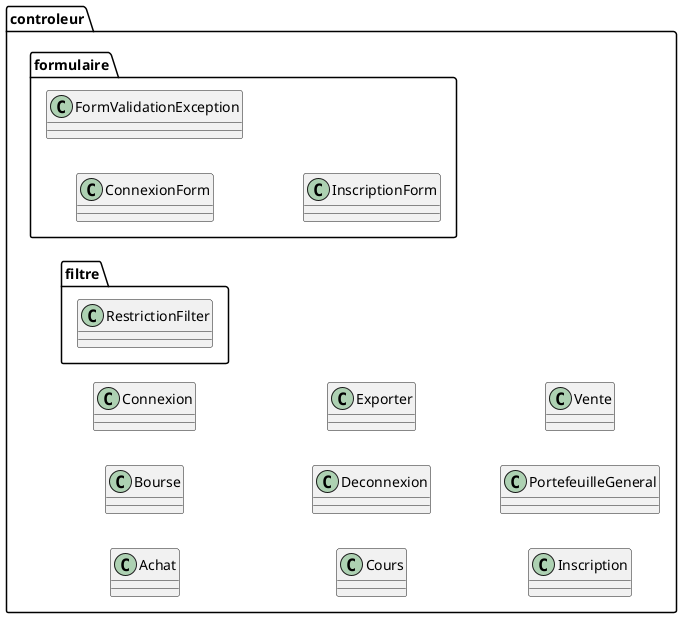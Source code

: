 @startuml

left to right direction

package controleur <<Folder>> {
    package controleur.formulaire <<Folder>> {
      class ConnexionForm
      class FormValidationException
      class InscriptionForm
    }
  
    package controleur.filtre <<Folder>> {
      class RestrictionFilter
    }

    class Achat
    class Bourse
    class Connexion
    class Cours
    class Deconnexion
    class Exporter
    class Inscription
    class PortefeuilleGeneral
    class Vente
}

@enduml
